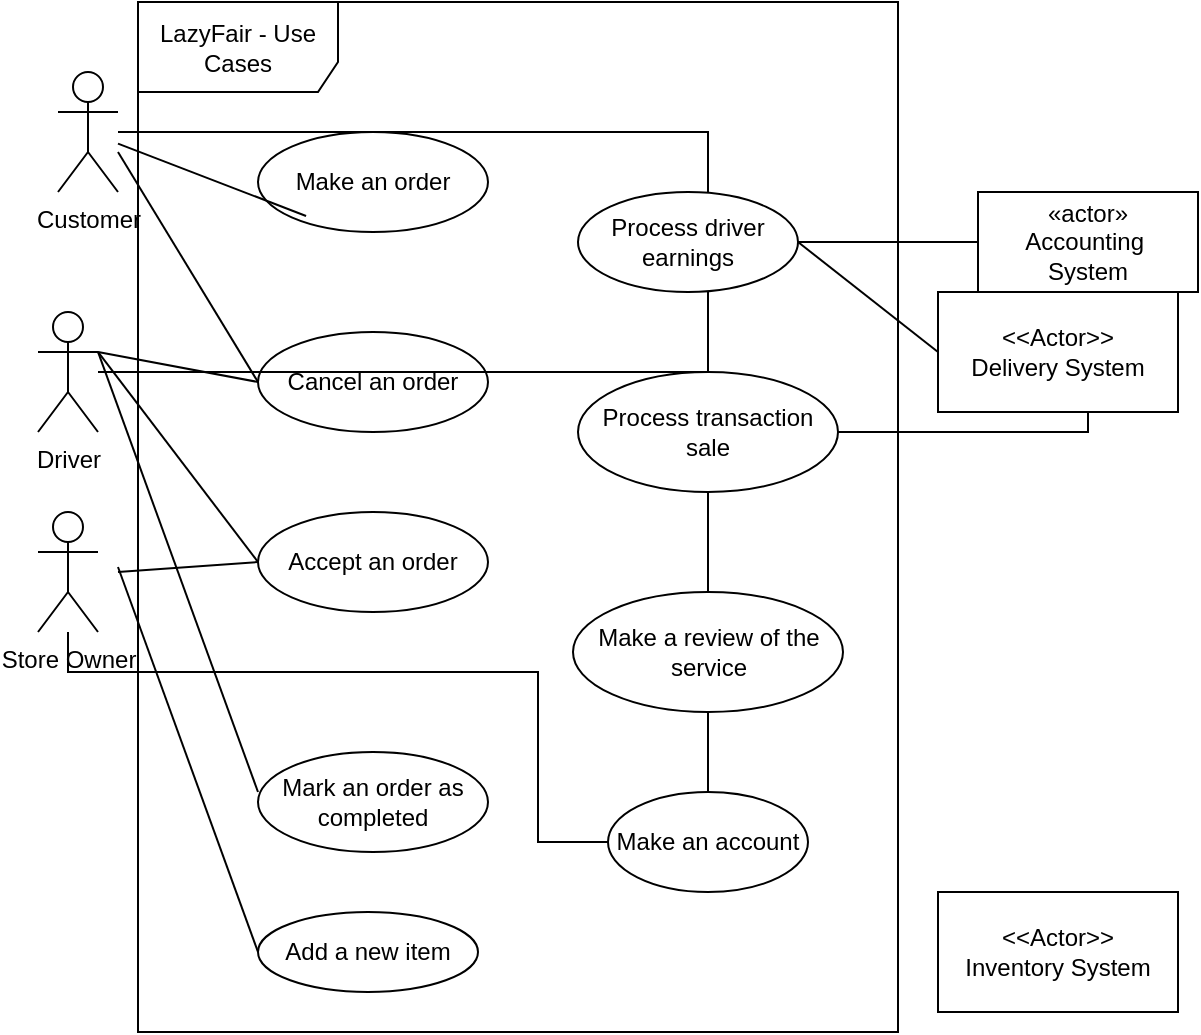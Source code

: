 <mxfile version="26.1.0">
  <diagram name="Page-1" id="ibz8DViMXlBaN--OkZIH">
    <mxGraphModel dx="892" dy="671" grid="1" gridSize="10" guides="1" tooltips="1" connect="1" arrows="1" fold="1" page="1" pageScale="1" pageWidth="827" pageHeight="1169" math="0" shadow="0">
      <root>
        <mxCell id="0" />
        <mxCell id="1" parent="0" />
        <mxCell id="rD1ZoXlZe08rr5XbCh_b-1" value="LazyFair - Use Cases" style="shape=umlFrame;whiteSpace=wrap;html=1;pointerEvents=0;width=100;height=45;" vertex="1" parent="1">
          <mxGeometry x="280" y="385" width="380" height="515" as="geometry" />
        </mxCell>
        <mxCell id="rD1ZoXlZe08rr5XbCh_b-3" value="Make an order" style="ellipse;whiteSpace=wrap;html=1;" vertex="1" parent="1">
          <mxGeometry x="340" y="450" width="115" height="50" as="geometry" />
        </mxCell>
        <mxCell id="cIRuV8Rj02czdqpQ5D3a-1" value="Add a new item" style="ellipse;whiteSpace=wrap;html=1;" vertex="1" parent="1">
          <mxGeometry x="340" y="840" width="110" height="40" as="geometry" />
        </mxCell>
        <mxCell id="rD1ZoXlZe08rr5XbCh_b-4" value="Cancel an order" style="ellipse;whiteSpace=wrap;html=1;" vertex="1" parent="1">
          <mxGeometry x="340" y="550" width="115" height="50" as="geometry" />
        </mxCell>
        <mxCell id="rD1ZoXlZe08rr5XbCh_b-21" style="edgeStyle=orthogonalEdgeStyle;rounded=0;orthogonalLoop=1;jettySize=auto;html=1;endArrow=none;startFill=0;" edge="1" parent="1" source="cIRuV8Rj02czdqpQ5D3a-2" target="rD1ZoXlZe08rr5XbCh_b-10">
          <mxGeometry relative="1" as="geometry" />
        </mxCell>
        <mxCell id="cIRuV8Rj02czdqpQ5D3a-2" value="Driver" style="shape=umlActor;verticalLabelPosition=bottom;verticalAlign=top;html=1;outlineConnect=0;" vertex="1" parent="1">
          <mxGeometry x="230" y="540" width="30" height="60" as="geometry" />
        </mxCell>
        <mxCell id="rD1ZoXlZe08rr5XbCh_b-5" value="Accept an order" style="ellipse;whiteSpace=wrap;html=1;" vertex="1" parent="1">
          <mxGeometry x="340" y="640" width="115" height="50" as="geometry" />
        </mxCell>
        <mxCell id="rD1ZoXlZe08rr5XbCh_b-18" style="edgeStyle=orthogonalEdgeStyle;rounded=0;orthogonalLoop=1;jettySize=auto;html=1;endArrow=none;startFill=0;" edge="1" parent="1" source="cIRuV8Rj02czdqpQ5D3a-3" target="rD1ZoXlZe08rr5XbCh_b-10">
          <mxGeometry relative="1" as="geometry">
            <Array as="points">
              <mxPoint x="245" y="720" />
              <mxPoint x="480" y="720" />
              <mxPoint x="480" y="805" />
            </Array>
          </mxGeometry>
        </mxCell>
        <mxCell id="cIRuV8Rj02czdqpQ5D3a-3" value="Store Owner&lt;span style=&quot;color: rgba(0, 0, 0, 0); font-family: monospace; font-size: 0px; text-align: start;&quot;&gt;%3CmxGraphModel%3E%3Croot%3E%3CmxCell%20id%3D%220%22%2F%3E%3CmxCell%20id%3D%221%22%20parent%3D%220%22%2F%3E%3CmxCell%20id%3D%222%22%20value%3D%22Actor%22%20style%3D%22shape%3DumlActor%3BverticalLabelPosition%3Dbottom%3BverticalAlign%3Dtop%3Bhtml%3D1%3BoutlineConnect%3D0%3B%22%20vertex%3D%221%22%20parent%3D%221%22%3E%3CmxGeometry%20x%3D%22230%22%20y%3D%22420%22%20width%3D%2230%22%20height%3D%2260%22%20as%3D%22geometry%22%2F%3E%3C%2FmxCell%3E%3C%2Froot%3E%3C%2FmxGraphModel%3E&lt;/span&gt;" style="shape=umlActor;verticalLabelPosition=bottom;verticalAlign=top;html=1;outlineConnect=0;" vertex="1" parent="1">
          <mxGeometry x="230" y="640" width="30" height="60" as="geometry" />
        </mxCell>
        <mxCell id="rD1ZoXlZe08rr5XbCh_b-6" value="Mark an order as completed" style="ellipse;whiteSpace=wrap;html=1;" vertex="1" parent="1">
          <mxGeometry x="340" y="760" width="115" height="50" as="geometry" />
        </mxCell>
        <mxCell id="rD1ZoXlZe08rr5XbCh_b-22" style="edgeStyle=orthogonalEdgeStyle;rounded=0;orthogonalLoop=1;jettySize=auto;html=1;endArrow=none;startFill=0;" edge="1" parent="1" source="cIRuV8Rj02czdqpQ5D3a-5" target="rD1ZoXlZe08rr5XbCh_b-10">
          <mxGeometry relative="1" as="geometry" />
        </mxCell>
        <mxCell id="cIRuV8Rj02czdqpQ5D3a-5" value="Customer&lt;span style=&quot;color: rgba(0, 0, 0, 0); font-family: monospace; font-size: 0px; text-align: start;&quot;&gt;%3CmxGraphModel%3E%3Croot%3E%3CmxCell%20id%3D%220%22%2F%3E%3CmxCell%20id%3D%221%22%20parent%3D%220%22%2F%3E%3CmxCell%20id%3D%222%22%20value%3D%22Actor%22%20style%3D%22shape%3DumlActor%3BverticalLabelPosition%3Dbottom%3BverticalAlign%3Dtop%3Bhtml%3D1%3BoutlineConnect%3D0%3B%22%20vertex%3D%221%22%20parent%3D%221%22%3E%3CmxGeometry%20x%3D%22230%22%20y%3D%22420%22%20width%3D%2230%22%20height%3D%2260%22%20as%3D%22geometry%22%2F%3E%3C%2FmxCell%3E%3C%2Froot%3E%3C%2FmxGraphModel%3E&lt;/span&gt;" style="shape=umlActor;verticalLabelPosition=bottom;verticalAlign=top;html=1;outlineConnect=0;" vertex="1" parent="1">
          <mxGeometry x="240" y="420" width="30" height="60" as="geometry" />
        </mxCell>
        <mxCell id="rD1ZoXlZe08rr5XbCh_b-7" value="Make a review of the service" style="ellipse;whiteSpace=wrap;html=1;" vertex="1" parent="1">
          <mxGeometry x="497.5" y="680" width="135" height="60" as="geometry" />
        </mxCell>
        <mxCell id="eqrMuBSTcKXrIwjARY2d-1" value="" style="endArrow=none;html=1;rounded=0;entryX=0.209;entryY=0.84;entryDx=0;entryDy=0;entryPerimeter=0;" edge="1" parent="1" source="cIRuV8Rj02czdqpQ5D3a-5" target="rD1ZoXlZe08rr5XbCh_b-3">
          <mxGeometry width="50" height="50" relative="1" as="geometry">
            <mxPoint x="270" y="560" as="sourcePoint" />
            <mxPoint x="320" y="510" as="targetPoint" />
          </mxGeometry>
        </mxCell>
        <mxCell id="rD1ZoXlZe08rr5XbCh_b-10" value="Make an account" style="ellipse;whiteSpace=wrap;html=1;" vertex="1" parent="1">
          <mxGeometry x="515" y="780" width="100" height="50" as="geometry" />
        </mxCell>
        <mxCell id="qXeXoqb5C93qJGl5Qcnj-1" value="" style="endArrow=none;html=1;rounded=0;entryX=0;entryY=0.5;entryDx=0;entryDy=0;" edge="1" parent="1" target="rD1ZoXlZe08rr5XbCh_b-4">
          <mxGeometry width="50" height="50" relative="1" as="geometry">
            <mxPoint x="270" y="460" as="sourcePoint" />
            <mxPoint x="440" y="620" as="targetPoint" />
          </mxGeometry>
        </mxCell>
        <mxCell id="qXeXoqb5C93qJGl5Qcnj-2" value="" style="endArrow=none;html=1;rounded=0;exitX=0;exitY=0.5;exitDx=0;exitDy=0;" edge="1" parent="1" source="rD1ZoXlZe08rr5XbCh_b-4">
          <mxGeometry width="50" height="50" relative="1" as="geometry">
            <mxPoint x="390" y="670" as="sourcePoint" />
            <mxPoint x="260" y="560" as="targetPoint" />
          </mxGeometry>
        </mxCell>
        <mxCell id="qXeXoqb5C93qJGl5Qcnj-3" value="" style="endArrow=none;html=1;rounded=0;entryX=0;entryY=0.5;entryDx=0;entryDy=0;exitX=1;exitY=0.333;exitDx=0;exitDy=0;exitPerimeter=0;" edge="1" parent="1" source="cIRuV8Rj02czdqpQ5D3a-2" target="rD1ZoXlZe08rr5XbCh_b-5">
          <mxGeometry width="50" height="50" relative="1" as="geometry">
            <mxPoint x="270" y="450" as="sourcePoint" />
            <mxPoint x="340" y="617.5" as="targetPoint" />
          </mxGeometry>
        </mxCell>
        <mxCell id="qXeXoqb5C93qJGl5Qcnj-4" value="" style="endArrow=none;html=1;rounded=0;entryX=0;entryY=0.5;entryDx=0;entryDy=0;" edge="1" parent="1" target="rD1ZoXlZe08rr5XbCh_b-5">
          <mxGeometry width="50" height="50" relative="1" as="geometry">
            <mxPoint x="270" y="670" as="sourcePoint" />
            <mxPoint x="320" y="620" as="targetPoint" />
          </mxGeometry>
        </mxCell>
        <mxCell id="qXeXoqb5C93qJGl5Qcnj-5" value="" style="endArrow=none;html=1;rounded=0;exitX=1;exitY=0.333;exitDx=0;exitDy=0;exitPerimeter=0;" edge="1" parent="1" source="cIRuV8Rj02czdqpQ5D3a-2">
          <mxGeometry width="50" height="50" relative="1" as="geometry">
            <mxPoint x="270" y="450" as="sourcePoint" />
            <mxPoint x="340" y="780" as="targetPoint" />
          </mxGeometry>
        </mxCell>
        <mxCell id="qXeXoqb5C93qJGl5Qcnj-6" value="" style="endArrow=none;html=1;rounded=0;entryX=0;entryY=0.5;entryDx=0;entryDy=0;" edge="1" parent="1" target="cIRuV8Rj02czdqpQ5D3a-1">
          <mxGeometry width="50" height="50" relative="1" as="geometry">
            <mxPoint x="270" y="667.5" as="sourcePoint" />
            <mxPoint x="320" y="617.5" as="targetPoint" />
          </mxGeometry>
        </mxCell>
        <mxCell id="rD1ZoXlZe08rr5XbCh_b-16" style="edgeStyle=orthogonalEdgeStyle;rounded=0;orthogonalLoop=1;jettySize=auto;html=1;endArrow=none;startFill=0;" edge="1" parent="1" source="rD1ZoXlZe08rr5XbCh_b-11" target="rD1ZoXlZe08rr5XbCh_b-14">
          <mxGeometry relative="1" as="geometry" />
        </mxCell>
        <mxCell id="tNfRSsahCnfLYyZVFN9g-1" value="&amp;lt;&amp;lt;Actor&amp;gt;&amp;gt;&lt;div&gt;Inventory System&lt;/div&gt;" style="rounded=0;whiteSpace=wrap;html=1;" vertex="1" parent="1">
          <mxGeometry x="680" y="830" width="120" height="60" as="geometry" />
        </mxCell>
        <mxCell id="rD1ZoXlZe08rr5XbCh_b-11" value="Process driver earnings" style="ellipse;whiteSpace=wrap;html=1;" vertex="1" parent="1">
          <mxGeometry x="500" y="480" width="110" height="50" as="geometry" />
        </mxCell>
        <mxCell id="rD1ZoXlZe08rr5XbCh_b-17" style="edgeStyle=orthogonalEdgeStyle;rounded=0;orthogonalLoop=1;jettySize=auto;html=1;endArrow=none;startFill=0;" edge="1" parent="1" source="rD1ZoXlZe08rr5XbCh_b-13" target="rD1ZoXlZe08rr5XbCh_b-14">
          <mxGeometry relative="1" as="geometry" />
        </mxCell>
        <mxCell id="rD1ZoXlZe08rr5XbCh_b-13" value="Process transaction sale" style="ellipse;whiteSpace=wrap;html=1;" vertex="1" parent="1">
          <mxGeometry x="500" y="570" width="130" height="60" as="geometry" />
        </mxCell>
        <mxCell id="rD1ZoXlZe08rr5XbCh_b-14" value="«actor»&lt;br&gt;Accounting&amp;nbsp;&lt;div&gt;System&lt;/div&gt;" style="html=1;whiteSpace=wrap;" vertex="1" parent="1">
          <mxGeometry x="700" y="480" width="110" height="50" as="geometry" />
        </mxCell>
        <mxCell id="GTMuLdnMICzxFIPT1_e--1" value="&amp;lt;&amp;lt;Actor&amp;gt;&amp;gt;&lt;div&gt;Delivery System&lt;/div&gt;" style="rounded=0;whiteSpace=wrap;html=1;" vertex="1" parent="1">
          <mxGeometry x="680" y="530" width="120" height="60" as="geometry" />
        </mxCell>
        <mxCell id="GTMuLdnMICzxFIPT1_e--3" value="" style="endArrow=none;html=1;rounded=0;entryX=0;entryY=0.5;entryDx=0;entryDy=0;exitX=1;exitY=0.5;exitDx=0;exitDy=0;" edge="1" parent="1" source="rD1ZoXlZe08rr5XbCh_b-11" target="GTMuLdnMICzxFIPT1_e--1">
          <mxGeometry width="50" height="50" relative="1" as="geometry">
            <mxPoint x="390" y="630" as="sourcePoint" />
            <mxPoint x="440" y="580" as="targetPoint" />
          </mxGeometry>
        </mxCell>
      </root>
    </mxGraphModel>
  </diagram>
</mxfile>
